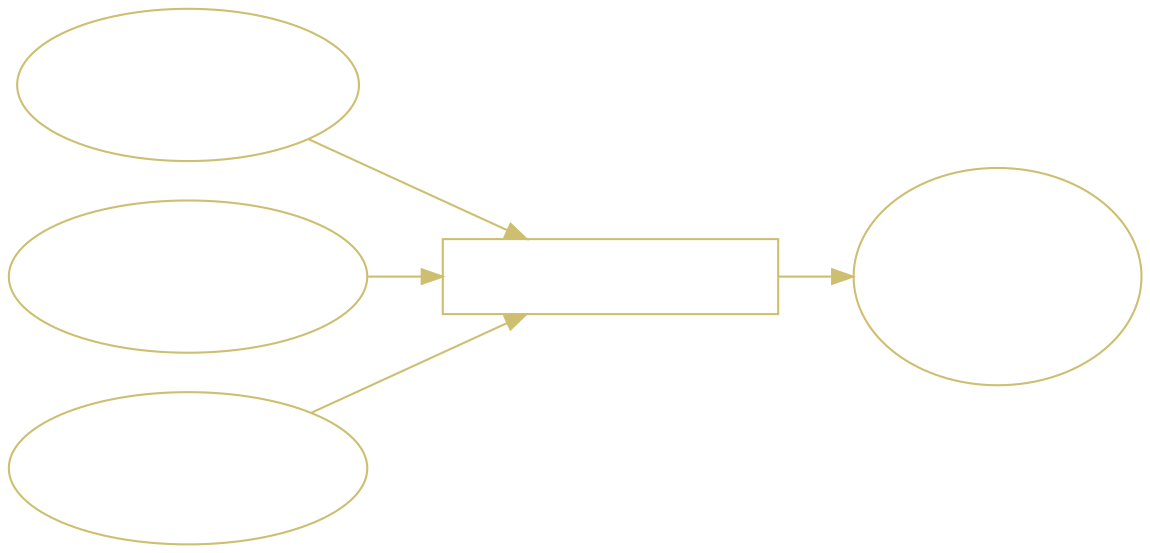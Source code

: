 digraph workflow {
    rankdir=LR;

 graph [fontname = "calibri"];
 node [fontname = "calibri", color = "lightgoldenrod3", fontcolor = "white"];
 edge [fontname = "calibri", color = "lightgoldenrod3", fontcolor = "white"];

node [fontsize = 20];

pcode[label = "fast
parallel
program"];
script [label = "Serial
R program"];
data [label = "data
description"];
platform [label = "platform
description"];
    
makeParallel [shape = "box", fontname = "courier"];

script -> makeParallel;
data -> makeParallel;
platform -> makeParallel;

makeParallel -> pcode;
}
